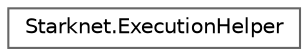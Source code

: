 digraph "Graphical Class Hierarchy"
{
 // LATEX_PDF_SIZE
  bgcolor="transparent";
  edge [fontname=Helvetica,fontsize=10,labelfontname=Helvetica,labelfontsize=10];
  node [fontname=Helvetica,fontsize=10,shape=box,height=0.2,width=0.4];
  rankdir="LR";
  Node0 [id="Node000000",label="Starknet.ExecutionHelper",height=0.2,width=0.4,color="grey40", fillcolor="white", style="filled",URL="$class_starknet_1_1_execution_helper.html",tooltip=" "];
}
